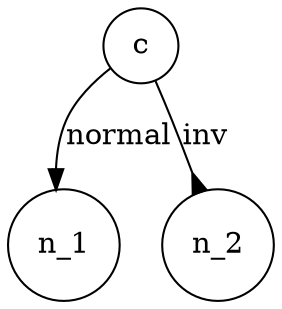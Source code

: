 
digraph G {
	graph [mindist=0.5];
	node [texmode="math", shape=circle, style="circle, fill=green!20"];
	edge [lblstyle="above,sloped"];
	d2ttikzedgelabels=true;
	c -> n_1 [arrowhead="normal", label="normal"];
	c -> n_2 [arrowhead="inv", label="inv"];#	c -> n_$3 [arrowhead="dot", label="dot"];
}